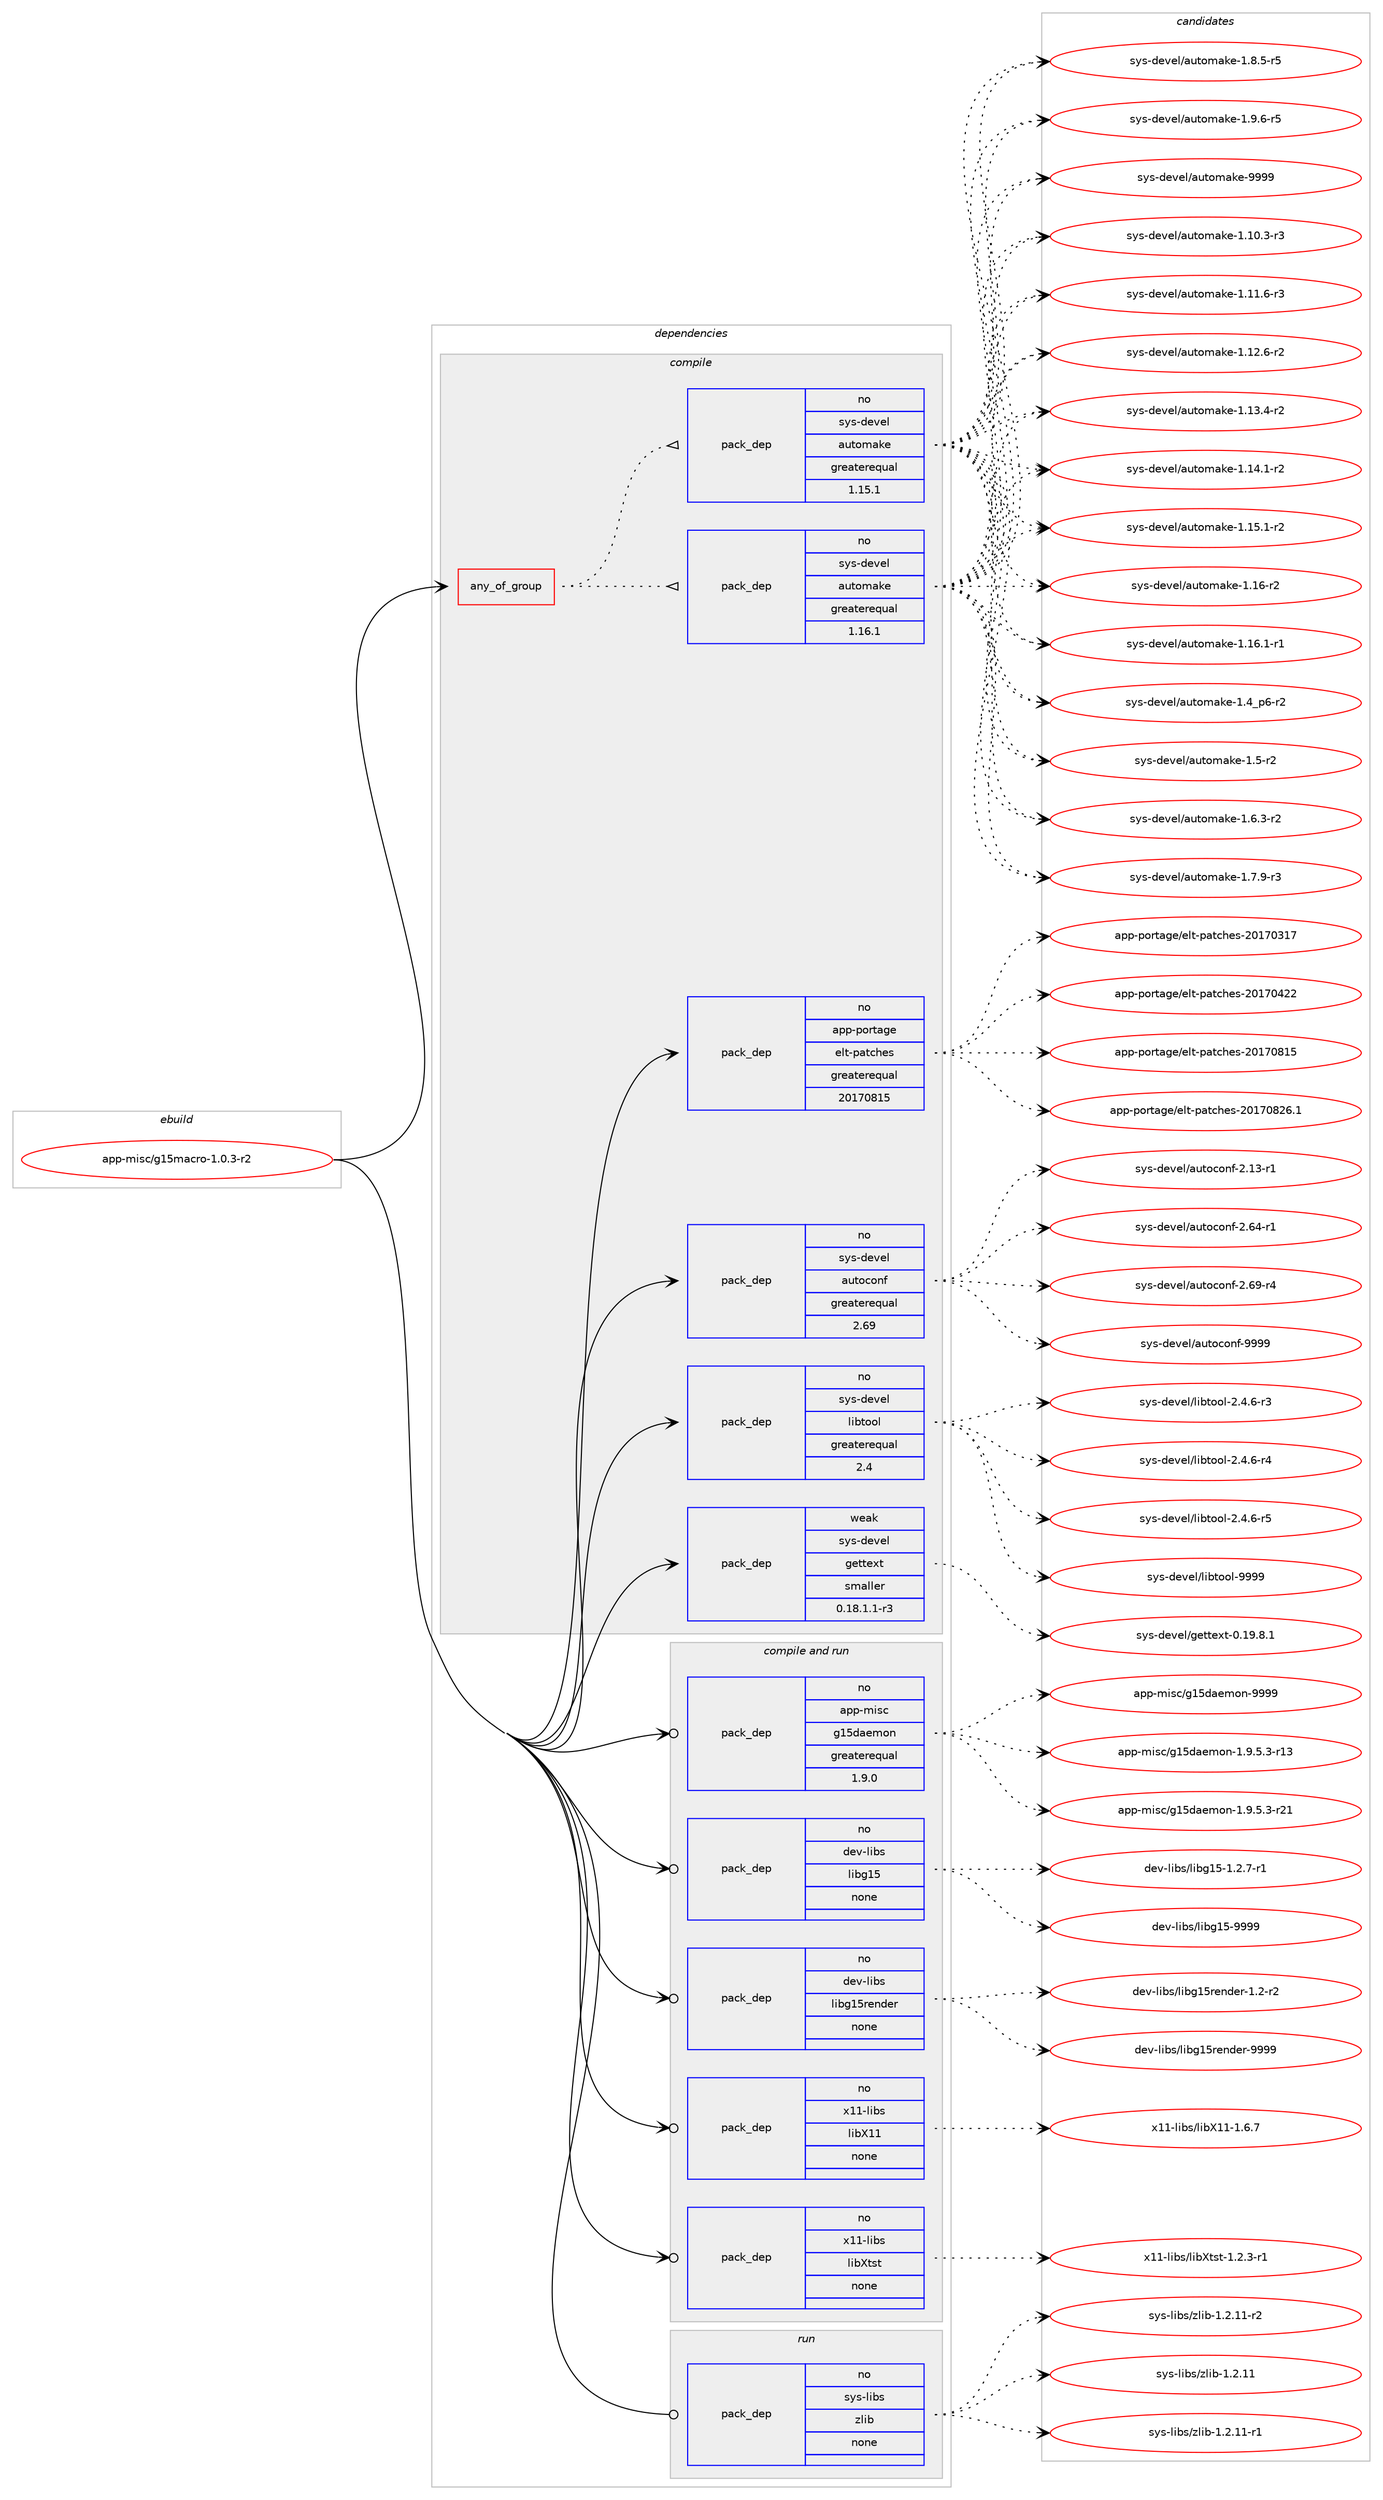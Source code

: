 digraph prolog {

# *************
# Graph options
# *************

newrank=true;
concentrate=true;
compound=true;
graph [rankdir=LR,fontname=Helvetica,fontsize=10,ranksep=1.5];#, ranksep=2.5, nodesep=0.2];
edge  [arrowhead=vee];
node  [fontname=Helvetica,fontsize=10];

# **********
# The ebuild
# **********

subgraph cluster_leftcol {
color=gray;
rank=same;
label=<<i>ebuild</i>>;
id [label="app-misc/g15macro-1.0.3-r2", color=red, width=4, href="../app-misc/g15macro-1.0.3-r2.svg"];
}

# ****************
# The dependencies
# ****************

subgraph cluster_midcol {
color=gray;
label=<<i>dependencies</i>>;
subgraph cluster_compile {
fillcolor="#eeeeee";
style=filled;
label=<<i>compile</i>>;
subgraph any19670 {
dependency1298692 [label=<<TABLE BORDER="0" CELLBORDER="1" CELLSPACING="0" CELLPADDING="4"><TR><TD CELLPADDING="10">any_of_group</TD></TR></TABLE>>, shape=none, color=red];subgraph pack925232 {
dependency1298693 [label=<<TABLE BORDER="0" CELLBORDER="1" CELLSPACING="0" CELLPADDING="4" WIDTH="220"><TR><TD ROWSPAN="6" CELLPADDING="30">pack_dep</TD></TR><TR><TD WIDTH="110">no</TD></TR><TR><TD>sys-devel</TD></TR><TR><TD>automake</TD></TR><TR><TD>greaterequal</TD></TR><TR><TD>1.16.1</TD></TR></TABLE>>, shape=none, color=blue];
}
dependency1298692:e -> dependency1298693:w [weight=20,style="dotted",arrowhead="oinv"];
subgraph pack925233 {
dependency1298694 [label=<<TABLE BORDER="0" CELLBORDER="1" CELLSPACING="0" CELLPADDING="4" WIDTH="220"><TR><TD ROWSPAN="6" CELLPADDING="30">pack_dep</TD></TR><TR><TD WIDTH="110">no</TD></TR><TR><TD>sys-devel</TD></TR><TR><TD>automake</TD></TR><TR><TD>greaterequal</TD></TR><TR><TD>1.15.1</TD></TR></TABLE>>, shape=none, color=blue];
}
dependency1298692:e -> dependency1298694:w [weight=20,style="dotted",arrowhead="oinv"];
}
id:e -> dependency1298692:w [weight=20,style="solid",arrowhead="vee"];
subgraph pack925234 {
dependency1298695 [label=<<TABLE BORDER="0" CELLBORDER="1" CELLSPACING="0" CELLPADDING="4" WIDTH="220"><TR><TD ROWSPAN="6" CELLPADDING="30">pack_dep</TD></TR><TR><TD WIDTH="110">no</TD></TR><TR><TD>app-portage</TD></TR><TR><TD>elt-patches</TD></TR><TR><TD>greaterequal</TD></TR><TR><TD>20170815</TD></TR></TABLE>>, shape=none, color=blue];
}
id:e -> dependency1298695:w [weight=20,style="solid",arrowhead="vee"];
subgraph pack925235 {
dependency1298696 [label=<<TABLE BORDER="0" CELLBORDER="1" CELLSPACING="0" CELLPADDING="4" WIDTH="220"><TR><TD ROWSPAN="6" CELLPADDING="30">pack_dep</TD></TR><TR><TD WIDTH="110">no</TD></TR><TR><TD>sys-devel</TD></TR><TR><TD>autoconf</TD></TR><TR><TD>greaterequal</TD></TR><TR><TD>2.69</TD></TR></TABLE>>, shape=none, color=blue];
}
id:e -> dependency1298696:w [weight=20,style="solid",arrowhead="vee"];
subgraph pack925236 {
dependency1298697 [label=<<TABLE BORDER="0" CELLBORDER="1" CELLSPACING="0" CELLPADDING="4" WIDTH="220"><TR><TD ROWSPAN="6" CELLPADDING="30">pack_dep</TD></TR><TR><TD WIDTH="110">no</TD></TR><TR><TD>sys-devel</TD></TR><TR><TD>libtool</TD></TR><TR><TD>greaterequal</TD></TR><TR><TD>2.4</TD></TR></TABLE>>, shape=none, color=blue];
}
id:e -> dependency1298697:w [weight=20,style="solid",arrowhead="vee"];
subgraph pack925237 {
dependency1298698 [label=<<TABLE BORDER="0" CELLBORDER="1" CELLSPACING="0" CELLPADDING="4" WIDTH="220"><TR><TD ROWSPAN="6" CELLPADDING="30">pack_dep</TD></TR><TR><TD WIDTH="110">weak</TD></TR><TR><TD>sys-devel</TD></TR><TR><TD>gettext</TD></TR><TR><TD>smaller</TD></TR><TR><TD>0.18.1.1-r3</TD></TR></TABLE>>, shape=none, color=blue];
}
id:e -> dependency1298698:w [weight=20,style="solid",arrowhead="vee"];
}
subgraph cluster_compileandrun {
fillcolor="#eeeeee";
style=filled;
label=<<i>compile and run</i>>;
subgraph pack925238 {
dependency1298699 [label=<<TABLE BORDER="0" CELLBORDER="1" CELLSPACING="0" CELLPADDING="4" WIDTH="220"><TR><TD ROWSPAN="6" CELLPADDING="30">pack_dep</TD></TR><TR><TD WIDTH="110">no</TD></TR><TR><TD>app-misc</TD></TR><TR><TD>g15daemon</TD></TR><TR><TD>greaterequal</TD></TR><TR><TD>1.9.0</TD></TR></TABLE>>, shape=none, color=blue];
}
id:e -> dependency1298699:w [weight=20,style="solid",arrowhead="odotvee"];
subgraph pack925239 {
dependency1298700 [label=<<TABLE BORDER="0" CELLBORDER="1" CELLSPACING="0" CELLPADDING="4" WIDTH="220"><TR><TD ROWSPAN="6" CELLPADDING="30">pack_dep</TD></TR><TR><TD WIDTH="110">no</TD></TR><TR><TD>dev-libs</TD></TR><TR><TD>libg15</TD></TR><TR><TD>none</TD></TR><TR><TD></TD></TR></TABLE>>, shape=none, color=blue];
}
id:e -> dependency1298700:w [weight=20,style="solid",arrowhead="odotvee"];
subgraph pack925240 {
dependency1298701 [label=<<TABLE BORDER="0" CELLBORDER="1" CELLSPACING="0" CELLPADDING="4" WIDTH="220"><TR><TD ROWSPAN="6" CELLPADDING="30">pack_dep</TD></TR><TR><TD WIDTH="110">no</TD></TR><TR><TD>dev-libs</TD></TR><TR><TD>libg15render</TD></TR><TR><TD>none</TD></TR><TR><TD></TD></TR></TABLE>>, shape=none, color=blue];
}
id:e -> dependency1298701:w [weight=20,style="solid",arrowhead="odotvee"];
subgraph pack925241 {
dependency1298702 [label=<<TABLE BORDER="0" CELLBORDER="1" CELLSPACING="0" CELLPADDING="4" WIDTH="220"><TR><TD ROWSPAN="6" CELLPADDING="30">pack_dep</TD></TR><TR><TD WIDTH="110">no</TD></TR><TR><TD>x11-libs</TD></TR><TR><TD>libX11</TD></TR><TR><TD>none</TD></TR><TR><TD></TD></TR></TABLE>>, shape=none, color=blue];
}
id:e -> dependency1298702:w [weight=20,style="solid",arrowhead="odotvee"];
subgraph pack925242 {
dependency1298703 [label=<<TABLE BORDER="0" CELLBORDER="1" CELLSPACING="0" CELLPADDING="4" WIDTH="220"><TR><TD ROWSPAN="6" CELLPADDING="30">pack_dep</TD></TR><TR><TD WIDTH="110">no</TD></TR><TR><TD>x11-libs</TD></TR><TR><TD>libXtst</TD></TR><TR><TD>none</TD></TR><TR><TD></TD></TR></TABLE>>, shape=none, color=blue];
}
id:e -> dependency1298703:w [weight=20,style="solid",arrowhead="odotvee"];
}
subgraph cluster_run {
fillcolor="#eeeeee";
style=filled;
label=<<i>run</i>>;
subgraph pack925243 {
dependency1298704 [label=<<TABLE BORDER="0" CELLBORDER="1" CELLSPACING="0" CELLPADDING="4" WIDTH="220"><TR><TD ROWSPAN="6" CELLPADDING="30">pack_dep</TD></TR><TR><TD WIDTH="110">no</TD></TR><TR><TD>sys-libs</TD></TR><TR><TD>zlib</TD></TR><TR><TD>none</TD></TR><TR><TD></TD></TR></TABLE>>, shape=none, color=blue];
}
id:e -> dependency1298704:w [weight=20,style="solid",arrowhead="odot"];
}
}

# **************
# The candidates
# **************

subgraph cluster_choices {
rank=same;
color=gray;
label=<<i>candidates</i>>;

subgraph choice925232 {
color=black;
nodesep=1;
choice11512111545100101118101108479711711611110997107101454946494846514511451 [label="sys-devel/automake-1.10.3-r3", color=red, width=4,href="../sys-devel/automake-1.10.3-r3.svg"];
choice11512111545100101118101108479711711611110997107101454946494946544511451 [label="sys-devel/automake-1.11.6-r3", color=red, width=4,href="../sys-devel/automake-1.11.6-r3.svg"];
choice11512111545100101118101108479711711611110997107101454946495046544511450 [label="sys-devel/automake-1.12.6-r2", color=red, width=4,href="../sys-devel/automake-1.12.6-r2.svg"];
choice11512111545100101118101108479711711611110997107101454946495146524511450 [label="sys-devel/automake-1.13.4-r2", color=red, width=4,href="../sys-devel/automake-1.13.4-r2.svg"];
choice11512111545100101118101108479711711611110997107101454946495246494511450 [label="sys-devel/automake-1.14.1-r2", color=red, width=4,href="../sys-devel/automake-1.14.1-r2.svg"];
choice11512111545100101118101108479711711611110997107101454946495346494511450 [label="sys-devel/automake-1.15.1-r2", color=red, width=4,href="../sys-devel/automake-1.15.1-r2.svg"];
choice1151211154510010111810110847971171161111099710710145494649544511450 [label="sys-devel/automake-1.16-r2", color=red, width=4,href="../sys-devel/automake-1.16-r2.svg"];
choice11512111545100101118101108479711711611110997107101454946495446494511449 [label="sys-devel/automake-1.16.1-r1", color=red, width=4,href="../sys-devel/automake-1.16.1-r1.svg"];
choice115121115451001011181011084797117116111109971071014549465295112544511450 [label="sys-devel/automake-1.4_p6-r2", color=red, width=4,href="../sys-devel/automake-1.4_p6-r2.svg"];
choice11512111545100101118101108479711711611110997107101454946534511450 [label="sys-devel/automake-1.5-r2", color=red, width=4,href="../sys-devel/automake-1.5-r2.svg"];
choice115121115451001011181011084797117116111109971071014549465446514511450 [label="sys-devel/automake-1.6.3-r2", color=red, width=4,href="../sys-devel/automake-1.6.3-r2.svg"];
choice115121115451001011181011084797117116111109971071014549465546574511451 [label="sys-devel/automake-1.7.9-r3", color=red, width=4,href="../sys-devel/automake-1.7.9-r3.svg"];
choice115121115451001011181011084797117116111109971071014549465646534511453 [label="sys-devel/automake-1.8.5-r5", color=red, width=4,href="../sys-devel/automake-1.8.5-r5.svg"];
choice115121115451001011181011084797117116111109971071014549465746544511453 [label="sys-devel/automake-1.9.6-r5", color=red, width=4,href="../sys-devel/automake-1.9.6-r5.svg"];
choice115121115451001011181011084797117116111109971071014557575757 [label="sys-devel/automake-9999", color=red, width=4,href="../sys-devel/automake-9999.svg"];
dependency1298693:e -> choice11512111545100101118101108479711711611110997107101454946494846514511451:w [style=dotted,weight="100"];
dependency1298693:e -> choice11512111545100101118101108479711711611110997107101454946494946544511451:w [style=dotted,weight="100"];
dependency1298693:e -> choice11512111545100101118101108479711711611110997107101454946495046544511450:w [style=dotted,weight="100"];
dependency1298693:e -> choice11512111545100101118101108479711711611110997107101454946495146524511450:w [style=dotted,weight="100"];
dependency1298693:e -> choice11512111545100101118101108479711711611110997107101454946495246494511450:w [style=dotted,weight="100"];
dependency1298693:e -> choice11512111545100101118101108479711711611110997107101454946495346494511450:w [style=dotted,weight="100"];
dependency1298693:e -> choice1151211154510010111810110847971171161111099710710145494649544511450:w [style=dotted,weight="100"];
dependency1298693:e -> choice11512111545100101118101108479711711611110997107101454946495446494511449:w [style=dotted,weight="100"];
dependency1298693:e -> choice115121115451001011181011084797117116111109971071014549465295112544511450:w [style=dotted,weight="100"];
dependency1298693:e -> choice11512111545100101118101108479711711611110997107101454946534511450:w [style=dotted,weight="100"];
dependency1298693:e -> choice115121115451001011181011084797117116111109971071014549465446514511450:w [style=dotted,weight="100"];
dependency1298693:e -> choice115121115451001011181011084797117116111109971071014549465546574511451:w [style=dotted,weight="100"];
dependency1298693:e -> choice115121115451001011181011084797117116111109971071014549465646534511453:w [style=dotted,weight="100"];
dependency1298693:e -> choice115121115451001011181011084797117116111109971071014549465746544511453:w [style=dotted,weight="100"];
dependency1298693:e -> choice115121115451001011181011084797117116111109971071014557575757:w [style=dotted,weight="100"];
}
subgraph choice925233 {
color=black;
nodesep=1;
choice11512111545100101118101108479711711611110997107101454946494846514511451 [label="sys-devel/automake-1.10.3-r3", color=red, width=4,href="../sys-devel/automake-1.10.3-r3.svg"];
choice11512111545100101118101108479711711611110997107101454946494946544511451 [label="sys-devel/automake-1.11.6-r3", color=red, width=4,href="../sys-devel/automake-1.11.6-r3.svg"];
choice11512111545100101118101108479711711611110997107101454946495046544511450 [label="sys-devel/automake-1.12.6-r2", color=red, width=4,href="../sys-devel/automake-1.12.6-r2.svg"];
choice11512111545100101118101108479711711611110997107101454946495146524511450 [label="sys-devel/automake-1.13.4-r2", color=red, width=4,href="../sys-devel/automake-1.13.4-r2.svg"];
choice11512111545100101118101108479711711611110997107101454946495246494511450 [label="sys-devel/automake-1.14.1-r2", color=red, width=4,href="../sys-devel/automake-1.14.1-r2.svg"];
choice11512111545100101118101108479711711611110997107101454946495346494511450 [label="sys-devel/automake-1.15.1-r2", color=red, width=4,href="../sys-devel/automake-1.15.1-r2.svg"];
choice1151211154510010111810110847971171161111099710710145494649544511450 [label="sys-devel/automake-1.16-r2", color=red, width=4,href="../sys-devel/automake-1.16-r2.svg"];
choice11512111545100101118101108479711711611110997107101454946495446494511449 [label="sys-devel/automake-1.16.1-r1", color=red, width=4,href="../sys-devel/automake-1.16.1-r1.svg"];
choice115121115451001011181011084797117116111109971071014549465295112544511450 [label="sys-devel/automake-1.4_p6-r2", color=red, width=4,href="../sys-devel/automake-1.4_p6-r2.svg"];
choice11512111545100101118101108479711711611110997107101454946534511450 [label="sys-devel/automake-1.5-r2", color=red, width=4,href="../sys-devel/automake-1.5-r2.svg"];
choice115121115451001011181011084797117116111109971071014549465446514511450 [label="sys-devel/automake-1.6.3-r2", color=red, width=4,href="../sys-devel/automake-1.6.3-r2.svg"];
choice115121115451001011181011084797117116111109971071014549465546574511451 [label="sys-devel/automake-1.7.9-r3", color=red, width=4,href="../sys-devel/automake-1.7.9-r3.svg"];
choice115121115451001011181011084797117116111109971071014549465646534511453 [label="sys-devel/automake-1.8.5-r5", color=red, width=4,href="../sys-devel/automake-1.8.5-r5.svg"];
choice115121115451001011181011084797117116111109971071014549465746544511453 [label="sys-devel/automake-1.9.6-r5", color=red, width=4,href="../sys-devel/automake-1.9.6-r5.svg"];
choice115121115451001011181011084797117116111109971071014557575757 [label="sys-devel/automake-9999", color=red, width=4,href="../sys-devel/automake-9999.svg"];
dependency1298694:e -> choice11512111545100101118101108479711711611110997107101454946494846514511451:w [style=dotted,weight="100"];
dependency1298694:e -> choice11512111545100101118101108479711711611110997107101454946494946544511451:w [style=dotted,weight="100"];
dependency1298694:e -> choice11512111545100101118101108479711711611110997107101454946495046544511450:w [style=dotted,weight="100"];
dependency1298694:e -> choice11512111545100101118101108479711711611110997107101454946495146524511450:w [style=dotted,weight="100"];
dependency1298694:e -> choice11512111545100101118101108479711711611110997107101454946495246494511450:w [style=dotted,weight="100"];
dependency1298694:e -> choice11512111545100101118101108479711711611110997107101454946495346494511450:w [style=dotted,weight="100"];
dependency1298694:e -> choice1151211154510010111810110847971171161111099710710145494649544511450:w [style=dotted,weight="100"];
dependency1298694:e -> choice11512111545100101118101108479711711611110997107101454946495446494511449:w [style=dotted,weight="100"];
dependency1298694:e -> choice115121115451001011181011084797117116111109971071014549465295112544511450:w [style=dotted,weight="100"];
dependency1298694:e -> choice11512111545100101118101108479711711611110997107101454946534511450:w [style=dotted,weight="100"];
dependency1298694:e -> choice115121115451001011181011084797117116111109971071014549465446514511450:w [style=dotted,weight="100"];
dependency1298694:e -> choice115121115451001011181011084797117116111109971071014549465546574511451:w [style=dotted,weight="100"];
dependency1298694:e -> choice115121115451001011181011084797117116111109971071014549465646534511453:w [style=dotted,weight="100"];
dependency1298694:e -> choice115121115451001011181011084797117116111109971071014549465746544511453:w [style=dotted,weight="100"];
dependency1298694:e -> choice115121115451001011181011084797117116111109971071014557575757:w [style=dotted,weight="100"];
}
subgraph choice925234 {
color=black;
nodesep=1;
choice97112112451121111141169710310147101108116451129711699104101115455048495548514955 [label="app-portage/elt-patches-20170317", color=red, width=4,href="../app-portage/elt-patches-20170317.svg"];
choice97112112451121111141169710310147101108116451129711699104101115455048495548525050 [label="app-portage/elt-patches-20170422", color=red, width=4,href="../app-portage/elt-patches-20170422.svg"];
choice97112112451121111141169710310147101108116451129711699104101115455048495548564953 [label="app-portage/elt-patches-20170815", color=red, width=4,href="../app-portage/elt-patches-20170815.svg"];
choice971121124511211111411697103101471011081164511297116991041011154550484955485650544649 [label="app-portage/elt-patches-20170826.1", color=red, width=4,href="../app-portage/elt-patches-20170826.1.svg"];
dependency1298695:e -> choice97112112451121111141169710310147101108116451129711699104101115455048495548514955:w [style=dotted,weight="100"];
dependency1298695:e -> choice97112112451121111141169710310147101108116451129711699104101115455048495548525050:w [style=dotted,weight="100"];
dependency1298695:e -> choice97112112451121111141169710310147101108116451129711699104101115455048495548564953:w [style=dotted,weight="100"];
dependency1298695:e -> choice971121124511211111411697103101471011081164511297116991041011154550484955485650544649:w [style=dotted,weight="100"];
}
subgraph choice925235 {
color=black;
nodesep=1;
choice1151211154510010111810110847971171161119911111010245504649514511449 [label="sys-devel/autoconf-2.13-r1", color=red, width=4,href="../sys-devel/autoconf-2.13-r1.svg"];
choice1151211154510010111810110847971171161119911111010245504654524511449 [label="sys-devel/autoconf-2.64-r1", color=red, width=4,href="../sys-devel/autoconf-2.64-r1.svg"];
choice1151211154510010111810110847971171161119911111010245504654574511452 [label="sys-devel/autoconf-2.69-r4", color=red, width=4,href="../sys-devel/autoconf-2.69-r4.svg"];
choice115121115451001011181011084797117116111991111101024557575757 [label="sys-devel/autoconf-9999", color=red, width=4,href="../sys-devel/autoconf-9999.svg"];
dependency1298696:e -> choice1151211154510010111810110847971171161119911111010245504649514511449:w [style=dotted,weight="100"];
dependency1298696:e -> choice1151211154510010111810110847971171161119911111010245504654524511449:w [style=dotted,weight="100"];
dependency1298696:e -> choice1151211154510010111810110847971171161119911111010245504654574511452:w [style=dotted,weight="100"];
dependency1298696:e -> choice115121115451001011181011084797117116111991111101024557575757:w [style=dotted,weight="100"];
}
subgraph choice925236 {
color=black;
nodesep=1;
choice1151211154510010111810110847108105981161111111084550465246544511451 [label="sys-devel/libtool-2.4.6-r3", color=red, width=4,href="../sys-devel/libtool-2.4.6-r3.svg"];
choice1151211154510010111810110847108105981161111111084550465246544511452 [label="sys-devel/libtool-2.4.6-r4", color=red, width=4,href="../sys-devel/libtool-2.4.6-r4.svg"];
choice1151211154510010111810110847108105981161111111084550465246544511453 [label="sys-devel/libtool-2.4.6-r5", color=red, width=4,href="../sys-devel/libtool-2.4.6-r5.svg"];
choice1151211154510010111810110847108105981161111111084557575757 [label="sys-devel/libtool-9999", color=red, width=4,href="../sys-devel/libtool-9999.svg"];
dependency1298697:e -> choice1151211154510010111810110847108105981161111111084550465246544511451:w [style=dotted,weight="100"];
dependency1298697:e -> choice1151211154510010111810110847108105981161111111084550465246544511452:w [style=dotted,weight="100"];
dependency1298697:e -> choice1151211154510010111810110847108105981161111111084550465246544511453:w [style=dotted,weight="100"];
dependency1298697:e -> choice1151211154510010111810110847108105981161111111084557575757:w [style=dotted,weight="100"];
}
subgraph choice925237 {
color=black;
nodesep=1;
choice1151211154510010111810110847103101116116101120116454846495746564649 [label="sys-devel/gettext-0.19.8.1", color=red, width=4,href="../sys-devel/gettext-0.19.8.1.svg"];
dependency1298698:e -> choice1151211154510010111810110847103101116116101120116454846495746564649:w [style=dotted,weight="100"];
}
subgraph choice925238 {
color=black;
nodesep=1;
choice971121124510910511599471034953100971011091111104549465746534651451144951 [label="app-misc/g15daemon-1.9.5.3-r13", color=red, width=4,href="../app-misc/g15daemon-1.9.5.3-r13.svg"];
choice971121124510910511599471034953100971011091111104549465746534651451145049 [label="app-misc/g15daemon-1.9.5.3-r21", color=red, width=4,href="../app-misc/g15daemon-1.9.5.3-r21.svg"];
choice971121124510910511599471034953100971011091111104557575757 [label="app-misc/g15daemon-9999", color=red, width=4,href="../app-misc/g15daemon-9999.svg"];
dependency1298699:e -> choice971121124510910511599471034953100971011091111104549465746534651451144951:w [style=dotted,weight="100"];
dependency1298699:e -> choice971121124510910511599471034953100971011091111104549465746534651451145049:w [style=dotted,weight="100"];
dependency1298699:e -> choice971121124510910511599471034953100971011091111104557575757:w [style=dotted,weight="100"];
}
subgraph choice925239 {
color=black;
nodesep=1;
choice1001011184510810598115471081059810349534549465046554511449 [label="dev-libs/libg15-1.2.7-r1", color=red, width=4,href="../dev-libs/libg15-1.2.7-r1.svg"];
choice1001011184510810598115471081059810349534557575757 [label="dev-libs/libg15-9999", color=red, width=4,href="../dev-libs/libg15-9999.svg"];
dependency1298700:e -> choice1001011184510810598115471081059810349534549465046554511449:w [style=dotted,weight="100"];
dependency1298700:e -> choice1001011184510810598115471081059810349534557575757:w [style=dotted,weight="100"];
}
subgraph choice925240 {
color=black;
nodesep=1;
choice100101118451081059811547108105981034953114101110100101114454946504511450 [label="dev-libs/libg15render-1.2-r2", color=red, width=4,href="../dev-libs/libg15render-1.2-r2.svg"];
choice1001011184510810598115471081059810349531141011101001011144557575757 [label="dev-libs/libg15render-9999", color=red, width=4,href="../dev-libs/libg15render-9999.svg"];
dependency1298701:e -> choice100101118451081059811547108105981034953114101110100101114454946504511450:w [style=dotted,weight="100"];
dependency1298701:e -> choice1001011184510810598115471081059810349531141011101001011144557575757:w [style=dotted,weight="100"];
}
subgraph choice925241 {
color=black;
nodesep=1;
choice120494945108105981154710810598884949454946544655 [label="x11-libs/libX11-1.6.7", color=red, width=4,href="../x11-libs/libX11-1.6.7.svg"];
dependency1298702:e -> choice120494945108105981154710810598884949454946544655:w [style=dotted,weight="100"];
}
subgraph choice925242 {
color=black;
nodesep=1;
choice120494945108105981154710810598881161151164549465046514511449 [label="x11-libs/libXtst-1.2.3-r1", color=red, width=4,href="../x11-libs/libXtst-1.2.3-r1.svg"];
dependency1298703:e -> choice120494945108105981154710810598881161151164549465046514511449:w [style=dotted,weight="100"];
}
subgraph choice925243 {
color=black;
nodesep=1;
choice1151211154510810598115471221081059845494650464949 [label="sys-libs/zlib-1.2.11", color=red, width=4,href="../sys-libs/zlib-1.2.11.svg"];
choice11512111545108105981154712210810598454946504649494511449 [label="sys-libs/zlib-1.2.11-r1", color=red, width=4,href="../sys-libs/zlib-1.2.11-r1.svg"];
choice11512111545108105981154712210810598454946504649494511450 [label="sys-libs/zlib-1.2.11-r2", color=red, width=4,href="../sys-libs/zlib-1.2.11-r2.svg"];
dependency1298704:e -> choice1151211154510810598115471221081059845494650464949:w [style=dotted,weight="100"];
dependency1298704:e -> choice11512111545108105981154712210810598454946504649494511449:w [style=dotted,weight="100"];
dependency1298704:e -> choice11512111545108105981154712210810598454946504649494511450:w [style=dotted,weight="100"];
}
}

}
